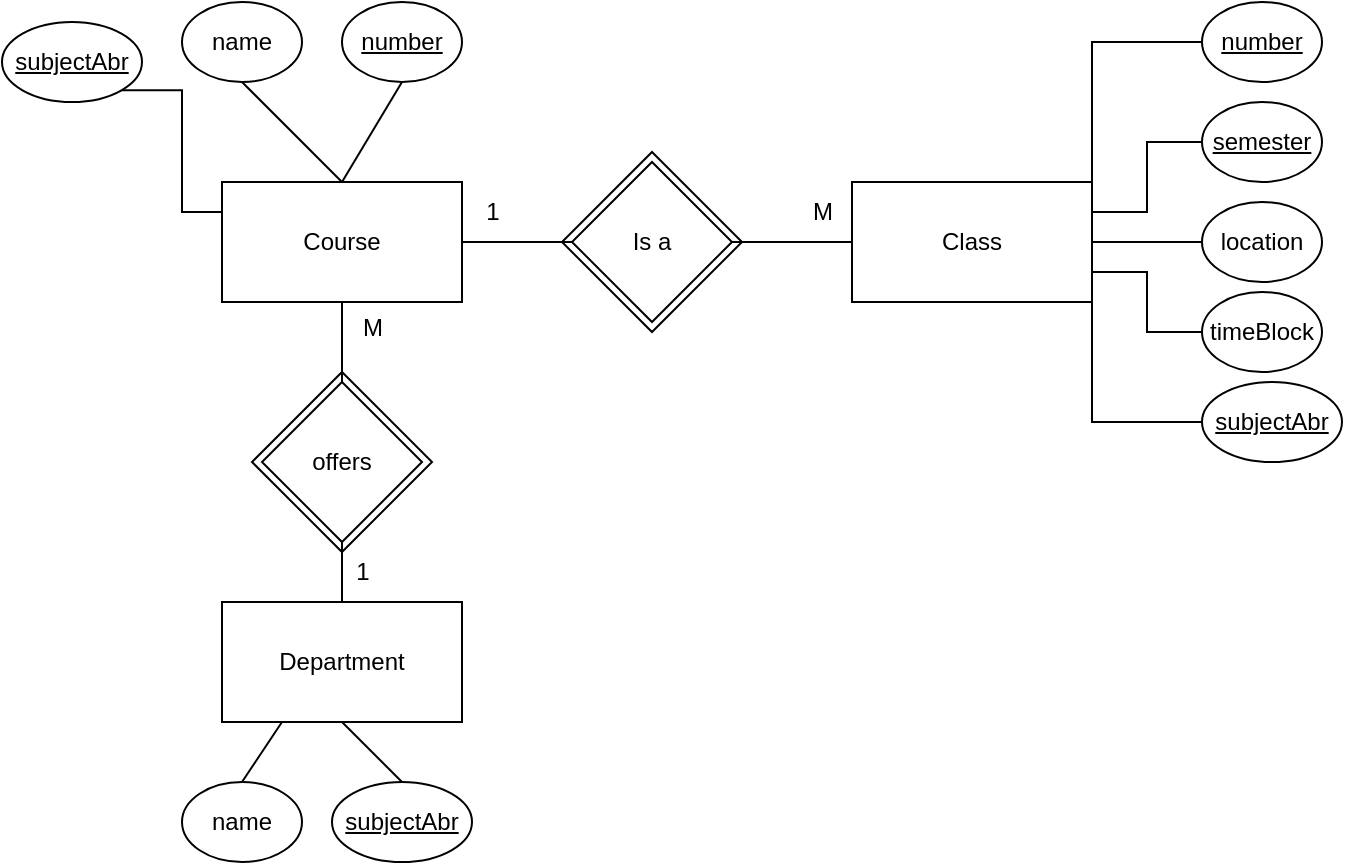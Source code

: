 <mxfile version="21.3.7" type="github">
  <diagram name="Page-1" id="xRLUyUIMnr9OEgLrwgXi">
    <mxGraphModel dx="954" dy="642" grid="1" gridSize="10" guides="1" tooltips="1" connect="1" arrows="1" fold="1" page="1" pageScale="1" pageWidth="850" pageHeight="1100" math="0" shadow="0">
      <root>
        <mxCell id="0" />
        <mxCell id="1" parent="0" />
        <mxCell id="y1rRgEqODbrE1-zOls_D-21" value="" style="rhombus;whiteSpace=wrap;html=1;" vertex="1" parent="1">
          <mxGeometry x="350" y="85" width="90" height="90" as="geometry" />
        </mxCell>
        <mxCell id="y1rRgEqODbrE1-zOls_D-16" value="" style="rhombus;whiteSpace=wrap;html=1;" vertex="1" parent="1">
          <mxGeometry x="195" y="195" width="90" height="90" as="geometry" />
        </mxCell>
        <mxCell id="y1rRgEqODbrE1-zOls_D-1" value="&lt;div&gt;Department&lt;/div&gt;" style="rounded=0;whiteSpace=wrap;html=1;" vertex="1" parent="1">
          <mxGeometry x="180" y="310" width="120" height="60" as="geometry" />
        </mxCell>
        <mxCell id="y1rRgEqODbrE1-zOls_D-2" value="name" style="ellipse;whiteSpace=wrap;html=1;" vertex="1" parent="1">
          <mxGeometry x="160" y="400" width="60" height="40" as="geometry" />
        </mxCell>
        <mxCell id="y1rRgEqODbrE1-zOls_D-3" value="&lt;u&gt;subjectAbr&lt;/u&gt;" style="ellipse;whiteSpace=wrap;html=1;" vertex="1" parent="1">
          <mxGeometry x="235" y="400" width="70" height="40" as="geometry" />
        </mxCell>
        <mxCell id="y1rRgEqODbrE1-zOls_D-4" value="" style="endArrow=none;html=1;rounded=0;entryX=0.25;entryY=1;entryDx=0;entryDy=0;exitX=0.5;exitY=0;exitDx=0;exitDy=0;" edge="1" parent="1" source="y1rRgEqODbrE1-zOls_D-2" target="y1rRgEqODbrE1-zOls_D-1">
          <mxGeometry width="50" height="50" relative="1" as="geometry">
            <mxPoint x="105" y="410" as="sourcePoint" />
            <mxPoint x="155" y="360" as="targetPoint" />
          </mxGeometry>
        </mxCell>
        <mxCell id="y1rRgEqODbrE1-zOls_D-5" value="" style="endArrow=none;html=1;rounded=0;exitX=0.5;exitY=0;exitDx=0;exitDy=0;entryX=0.5;entryY=1;entryDx=0;entryDy=0;" edge="1" parent="1" source="y1rRgEqODbrE1-zOls_D-3" target="y1rRgEqODbrE1-zOls_D-1">
          <mxGeometry width="50" height="50" relative="1" as="geometry">
            <mxPoint x="305" y="420" as="sourcePoint" />
            <mxPoint x="355" y="370" as="targetPoint" />
          </mxGeometry>
        </mxCell>
        <mxCell id="y1rRgEqODbrE1-zOls_D-19" style="edgeStyle=orthogonalEdgeStyle;rounded=0;orthogonalLoop=1;jettySize=auto;html=1;exitX=1;exitY=0.5;exitDx=0;exitDy=0;entryX=0;entryY=0.5;entryDx=0;entryDy=0;endArrow=none;endFill=0;" edge="1" parent="1" source="y1rRgEqODbrE1-zOls_D-6" target="y1rRgEqODbrE1-zOls_D-18">
          <mxGeometry relative="1" as="geometry" />
        </mxCell>
        <mxCell id="y1rRgEqODbrE1-zOls_D-6" value="Course" style="rounded=0;whiteSpace=wrap;html=1;" vertex="1" parent="1">
          <mxGeometry x="180" y="100" width="120" height="60" as="geometry" />
        </mxCell>
        <mxCell id="y1rRgEqODbrE1-zOls_D-7" value="name" style="ellipse;whiteSpace=wrap;html=1;" vertex="1" parent="1">
          <mxGeometry x="160" y="10" width="60" height="40" as="geometry" />
        </mxCell>
        <mxCell id="y1rRgEqODbrE1-zOls_D-8" value="&lt;u&gt;number&lt;/u&gt;" style="ellipse;whiteSpace=wrap;html=1;" vertex="1" parent="1">
          <mxGeometry x="240" y="10" width="60" height="40" as="geometry" />
        </mxCell>
        <mxCell id="y1rRgEqODbrE1-zOls_D-9" value="" style="endArrow=none;html=1;rounded=0;entryX=0.5;entryY=1;entryDx=0;entryDy=0;exitX=0.5;exitY=0;exitDx=0;exitDy=0;" edge="1" parent="1" source="y1rRgEqODbrE1-zOls_D-6" target="y1rRgEqODbrE1-zOls_D-7">
          <mxGeometry width="50" height="50" relative="1" as="geometry">
            <mxPoint x="110" y="130" as="sourcePoint" />
            <mxPoint x="160" y="80" as="targetPoint" />
          </mxGeometry>
        </mxCell>
        <mxCell id="y1rRgEqODbrE1-zOls_D-10" value="" style="endArrow=none;html=1;rounded=0;entryX=0.5;entryY=1;entryDx=0;entryDy=0;exitX=0.5;exitY=0;exitDx=0;exitDy=0;" edge="1" parent="1" source="y1rRgEqODbrE1-zOls_D-6" target="y1rRgEqODbrE1-zOls_D-8">
          <mxGeometry width="50" height="50" relative="1" as="geometry">
            <mxPoint x="380" y="250" as="sourcePoint" />
            <mxPoint x="430" y="200" as="targetPoint" />
          </mxGeometry>
        </mxCell>
        <mxCell id="y1rRgEqODbrE1-zOls_D-11" value="offers" style="rhombus;whiteSpace=wrap;html=1;" vertex="1" parent="1">
          <mxGeometry x="200" y="200" width="80" height="80" as="geometry" />
        </mxCell>
        <mxCell id="y1rRgEqODbrE1-zOls_D-12" value="" style="endArrow=none;html=1;rounded=0;exitX=0.5;exitY=0;exitDx=0;exitDy=0;entryX=0.5;entryY=1;entryDx=0;entryDy=0;" edge="1" parent="1" source="y1rRgEqODbrE1-zOls_D-1" target="y1rRgEqODbrE1-zOls_D-11">
          <mxGeometry width="50" height="50" relative="1" as="geometry">
            <mxPoint x="245" y="330" as="sourcePoint" />
            <mxPoint x="295" y="280" as="targetPoint" />
          </mxGeometry>
        </mxCell>
        <mxCell id="y1rRgEqODbrE1-zOls_D-13" value="" style="endArrow=none;html=1;rounded=0;entryX=0.5;entryY=1;entryDx=0;entryDy=0;exitX=0.5;exitY=0;exitDx=0;exitDy=0;" edge="1" parent="1" source="y1rRgEqODbrE1-zOls_D-11" target="y1rRgEqODbrE1-zOls_D-6">
          <mxGeometry width="50" height="50" relative="1" as="geometry">
            <mxPoint x="355" y="200" as="sourcePoint" />
            <mxPoint x="295" y="290" as="targetPoint" />
          </mxGeometry>
        </mxCell>
        <mxCell id="y1rRgEqODbrE1-zOls_D-14" value="M" style="text;html=1;align=center;verticalAlign=middle;resizable=0;points=[];autosize=1;strokeColor=none;fillColor=none;" vertex="1" parent="1">
          <mxGeometry x="240" y="158" width="30" height="30" as="geometry" />
        </mxCell>
        <mxCell id="y1rRgEqODbrE1-zOls_D-15" value="1" style="text;html=1;align=center;verticalAlign=middle;resizable=0;points=[];autosize=1;strokeColor=none;fillColor=none;" vertex="1" parent="1">
          <mxGeometry x="235" y="280" width="30" height="30" as="geometry" />
        </mxCell>
        <mxCell id="y1rRgEqODbrE1-zOls_D-17" value="Class" style="rounded=0;whiteSpace=wrap;html=1;" vertex="1" parent="1">
          <mxGeometry x="495" y="100" width="120" height="60" as="geometry" />
        </mxCell>
        <mxCell id="y1rRgEqODbrE1-zOls_D-20" style="edgeStyle=orthogonalEdgeStyle;rounded=0;orthogonalLoop=1;jettySize=auto;html=1;exitX=1;exitY=0.5;exitDx=0;exitDy=0;endArrow=none;endFill=0;entryX=0;entryY=0.5;entryDx=0;entryDy=0;" edge="1" parent="1" source="y1rRgEqODbrE1-zOls_D-18" target="y1rRgEqODbrE1-zOls_D-17">
          <mxGeometry relative="1" as="geometry">
            <mxPoint x="475" y="128" as="targetPoint" />
          </mxGeometry>
        </mxCell>
        <mxCell id="y1rRgEqODbrE1-zOls_D-18" value="Is a" style="rhombus;whiteSpace=wrap;html=1;" vertex="1" parent="1">
          <mxGeometry x="355" y="90" width="80" height="80" as="geometry" />
        </mxCell>
        <mxCell id="y1rRgEqODbrE1-zOls_D-22" value="1" style="text;html=1;align=center;verticalAlign=middle;resizable=0;points=[];autosize=1;strokeColor=none;fillColor=none;" vertex="1" parent="1">
          <mxGeometry x="300" y="100" width="30" height="30" as="geometry" />
        </mxCell>
        <mxCell id="y1rRgEqODbrE1-zOls_D-23" value="M" style="text;html=1;align=center;verticalAlign=middle;resizable=0;points=[];autosize=1;strokeColor=none;fillColor=none;" vertex="1" parent="1">
          <mxGeometry x="465" y="100" width="30" height="30" as="geometry" />
        </mxCell>
        <mxCell id="y1rRgEqODbrE1-zOls_D-29" style="edgeStyle=orthogonalEdgeStyle;rounded=0;orthogonalLoop=1;jettySize=auto;html=1;exitX=0;exitY=0.5;exitDx=0;exitDy=0;entryX=1;entryY=0.25;entryDx=0;entryDy=0;endArrow=none;endFill=0;" edge="1" parent="1" source="y1rRgEqODbrE1-zOls_D-24" target="y1rRgEqODbrE1-zOls_D-17">
          <mxGeometry relative="1" as="geometry" />
        </mxCell>
        <mxCell id="y1rRgEqODbrE1-zOls_D-24" value="&lt;u&gt;semester&lt;/u&gt;" style="ellipse;whiteSpace=wrap;html=1;" vertex="1" parent="1">
          <mxGeometry x="670" y="60" width="60" height="40" as="geometry" />
        </mxCell>
        <mxCell id="y1rRgEqODbrE1-zOls_D-28" style="edgeStyle=orthogonalEdgeStyle;rounded=0;orthogonalLoop=1;jettySize=auto;html=1;exitX=0;exitY=0.5;exitDx=0;exitDy=0;entryX=1;entryY=0.5;entryDx=0;entryDy=0;endArrow=none;endFill=0;" edge="1" parent="1" source="y1rRgEqODbrE1-zOls_D-25" target="y1rRgEqODbrE1-zOls_D-17">
          <mxGeometry relative="1" as="geometry" />
        </mxCell>
        <mxCell id="y1rRgEqODbrE1-zOls_D-25" value="location" style="ellipse;whiteSpace=wrap;html=1;" vertex="1" parent="1">
          <mxGeometry x="670" y="110" width="60" height="40" as="geometry" />
        </mxCell>
        <mxCell id="y1rRgEqODbrE1-zOls_D-27" style="edgeStyle=orthogonalEdgeStyle;rounded=0;orthogonalLoop=1;jettySize=auto;html=1;exitX=0;exitY=0.5;exitDx=0;exitDy=0;entryX=1;entryY=0.75;entryDx=0;entryDy=0;endArrow=none;endFill=0;" edge="1" parent="1" source="y1rRgEqODbrE1-zOls_D-26" target="y1rRgEqODbrE1-zOls_D-17">
          <mxGeometry relative="1" as="geometry" />
        </mxCell>
        <mxCell id="y1rRgEqODbrE1-zOls_D-26" value="timeBlock" style="ellipse;whiteSpace=wrap;html=1;" vertex="1" parent="1">
          <mxGeometry x="670" y="155" width="60" height="40" as="geometry" />
        </mxCell>
        <mxCell id="y1rRgEqODbrE1-zOls_D-31" style="edgeStyle=orthogonalEdgeStyle;rounded=0;orthogonalLoop=1;jettySize=auto;html=1;exitX=1;exitY=1;exitDx=0;exitDy=0;entryX=0;entryY=0.25;entryDx=0;entryDy=0;endArrow=none;endFill=0;" edge="1" parent="1" source="y1rRgEqODbrE1-zOls_D-30" target="y1rRgEqODbrE1-zOls_D-6">
          <mxGeometry relative="1" as="geometry" />
        </mxCell>
        <mxCell id="y1rRgEqODbrE1-zOls_D-30" value="&lt;u&gt;subjectAbr&lt;/u&gt;" style="ellipse;whiteSpace=wrap;html=1;" vertex="1" parent="1">
          <mxGeometry x="70" y="20" width="70" height="40" as="geometry" />
        </mxCell>
        <mxCell id="y1rRgEqODbrE1-zOls_D-33" style="edgeStyle=orthogonalEdgeStyle;rounded=0;orthogonalLoop=1;jettySize=auto;html=1;exitX=0;exitY=0.5;exitDx=0;exitDy=0;entryX=1;entryY=0;entryDx=0;entryDy=0;endArrow=none;endFill=0;" edge="1" parent="1" source="y1rRgEqODbrE1-zOls_D-32" target="y1rRgEqODbrE1-zOls_D-17">
          <mxGeometry relative="1" as="geometry" />
        </mxCell>
        <mxCell id="y1rRgEqODbrE1-zOls_D-32" value="&lt;u&gt;number&lt;/u&gt;" style="ellipse;whiteSpace=wrap;html=1;" vertex="1" parent="1">
          <mxGeometry x="670" y="10" width="60" height="40" as="geometry" />
        </mxCell>
        <mxCell id="y1rRgEqODbrE1-zOls_D-35" style="edgeStyle=orthogonalEdgeStyle;rounded=0;orthogonalLoop=1;jettySize=auto;html=1;exitX=0;exitY=0.5;exitDx=0;exitDy=0;entryX=1;entryY=1;entryDx=0;entryDy=0;endArrow=none;endFill=0;" edge="1" parent="1" source="y1rRgEqODbrE1-zOls_D-34" target="y1rRgEqODbrE1-zOls_D-17">
          <mxGeometry relative="1" as="geometry" />
        </mxCell>
        <mxCell id="y1rRgEqODbrE1-zOls_D-34" value="&lt;u&gt;subjectAbr&lt;/u&gt;" style="ellipse;whiteSpace=wrap;html=1;" vertex="1" parent="1">
          <mxGeometry x="670" y="200" width="70" height="40" as="geometry" />
        </mxCell>
      </root>
    </mxGraphModel>
  </diagram>
</mxfile>
